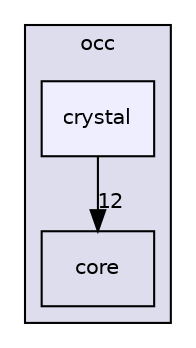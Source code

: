 digraph "/home/runner/work/occ/occ/include/occ/crystal" {
  bgcolor=transparent;
  compound=true
  node [ fontsize="10", fontname="Helvetica"];
  edge [ labelfontsize="10", labelfontname="Helvetica"];
  subgraph clusterdir_8b7861ad11e4db9a5e6a6da237b17e56 {
    graph [ bgcolor="#ddddee", pencolor="black", label="occ" fontname="Helvetica", fontsize="10", URL="dir_8b7861ad11e4db9a5e6a6da237b17e56.html"]
  dir_a9a9bd00ca35510371062c24de1517b5 [shape=box label="core" URL="dir_a9a9bd00ca35510371062c24de1517b5.html"];
  dir_bec6bcb3c01ec3c822e3b662edd85aad [shape=box, label="crystal", style="filled", fillcolor="#eeeeff", pencolor="black", URL="dir_bec6bcb3c01ec3c822e3b662edd85aad.html"];
  }
  dir_bec6bcb3c01ec3c822e3b662edd85aad->dir_a9a9bd00ca35510371062c24de1517b5 [headlabel="12", labeldistance=1.5 headhref="dir_000005_000003.html"];
}
